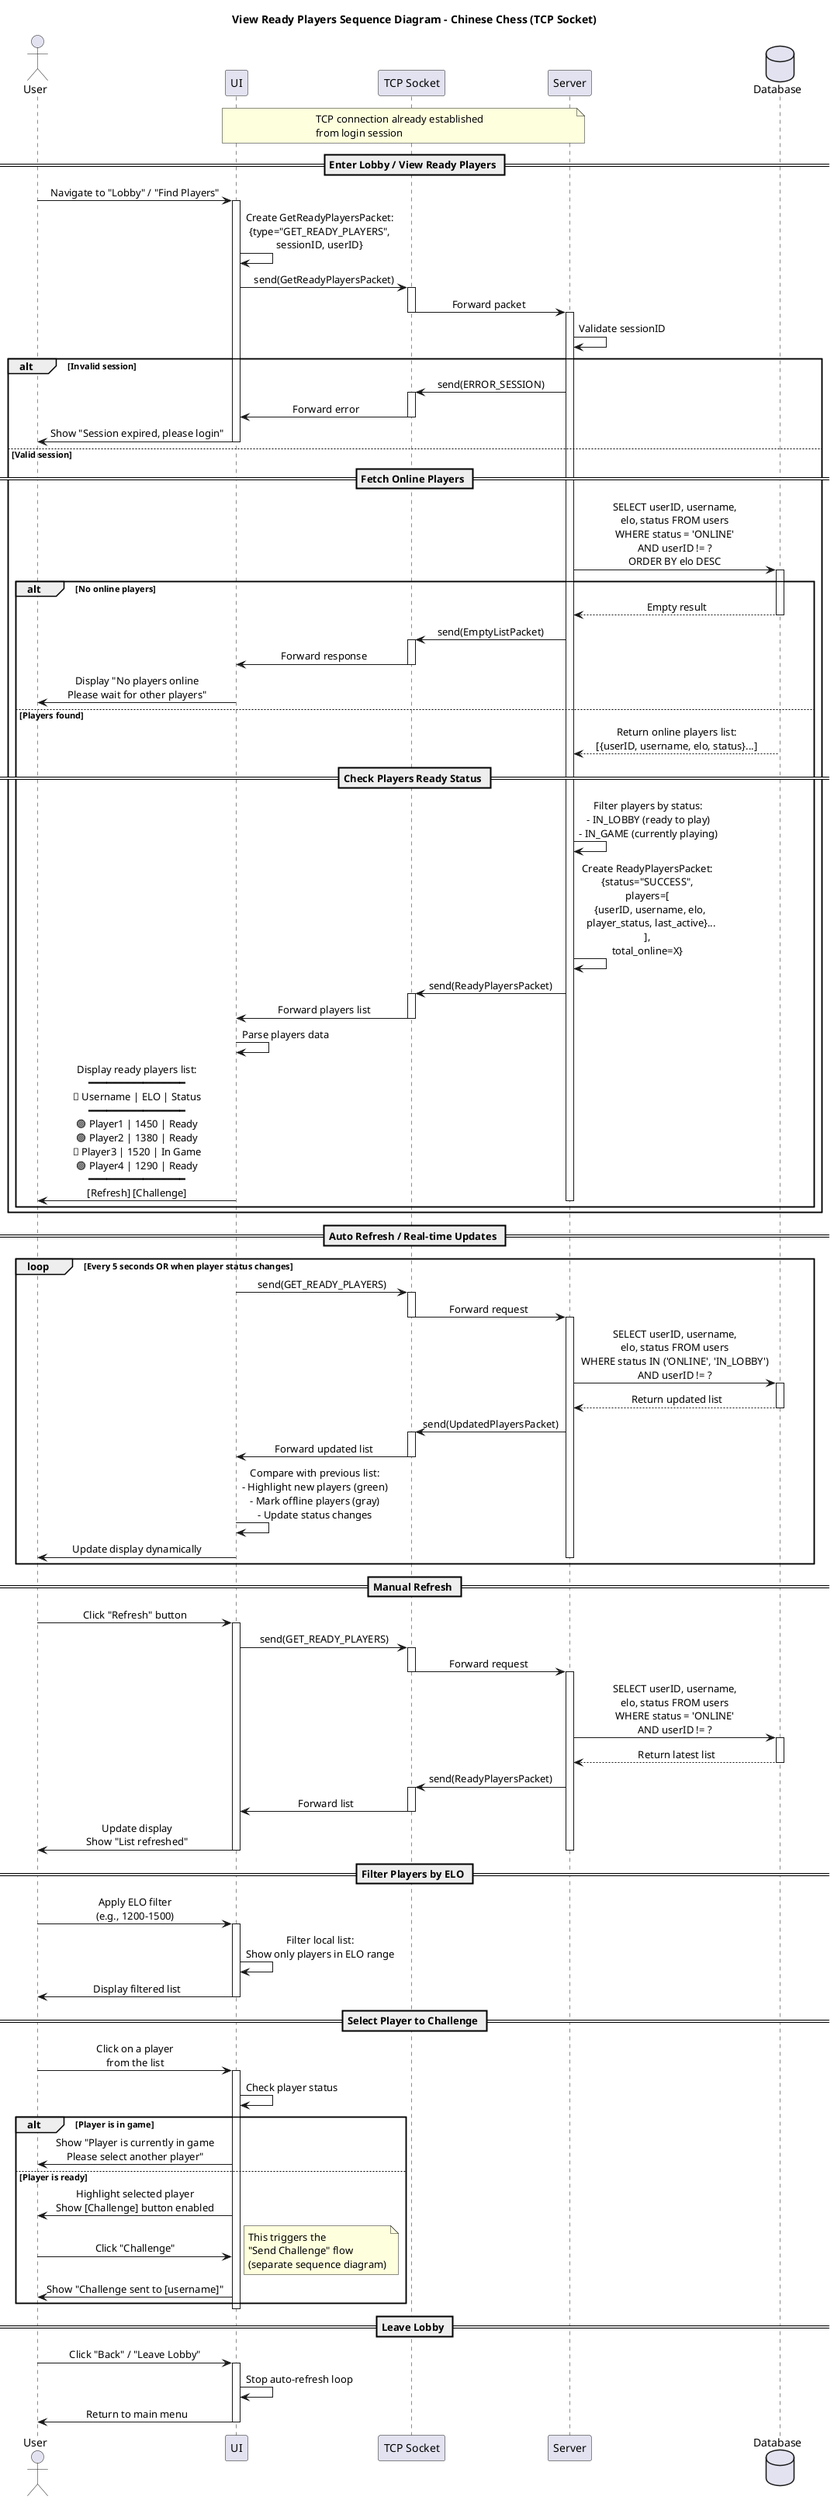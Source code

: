 @startuml
title View Ready Players Sequence Diagram - Chinese Chess (TCP Socket)

skinparam sequenceMessageAlign center
skinparam responseMessageBelowArrow true

actor User
participant "UI" as UI
participant "TCP Socket" as Socket
participant "Server" as Server
database "Database" as DB

note over UI, Server
  TCP connection already established
  from login session
end note

== Enter Lobby / View Ready Players ==
User -> UI: Navigate to "Lobby" / "Find Players"
activate UI

UI -> UI: Create GetReadyPlayersPacket:\n{type="GET_READY_PLAYERS",\nsessionID, userID}

UI -> Socket: send(GetReadyPlayersPacket)
activate Socket
Socket -> Server: Forward packet
deactivate Socket
activate Server

Server -> Server: Validate sessionID

alt Invalid session
    Server -> Socket: send(ERROR_SESSION)
    activate Socket
    Socket -> UI: Forward error
    deactivate Socket
    UI -> User: Show "Session expired, please login"
    deactivate UI
    
else Valid session
    == Fetch Online Players ==
    Server -> DB: SELECT userID, username,\nelo, status FROM users\nWHERE status = 'ONLINE'\nAND userID != ?\nORDER BY elo DESC
    activate DB
    
    alt No online players
        DB --> Server: Empty result
        deactivate DB
        
        Server -> Socket: send(EmptyListPacket)
        activate Socket
        Socket -> UI: Forward response
        deactivate Socket
        
        UI -> User: Display "No players online\nPlease wait for other players"
        deactivate UI
        
    else Players found
        DB --> Server: Return online players list:\n[{userID, username, elo, status}...]
        deactivate DB
        
        == Check Players Ready Status ==
        Server -> Server: Filter players by status:\n- IN_LOBBY (ready to play)\n- IN_GAME (currently playing)
        
        Server -> Server: Create ReadyPlayersPacket:\n{status="SUCCESS",\nplayers=[\n  {userID, username, elo,\n   player_status, last_active}...\n],\ntotal_online=X}
        
        Server -> Socket: send(ReadyPlayersPacket)
        activate Socket
        Socket -> UI: Forward players list
        deactivate Socket
        
        UI -> UI: Parse players data
        
        UI -> User: Display ready players list:\n━━━━━━━━━━━━━━━━\n👤 Username | ELO | Status\n━━━━━━━━━━━━━━━━\n🟢 Player1 | 1450 | Ready\n🟢 Player2 | 1380 | Ready\n🔴 Player3 | 1520 | In Game\n🟢 Player4 | 1290 | Ready\n━━━━━━━━━━━━━━━━\n[Refresh] [Challenge]
        deactivate UI
        deactivate Server
    end
end

== Auto Refresh / Real-time Updates ==
loop Every 5 seconds OR when player status changes
    UI -> Socket: send(GET_READY_PLAYERS)
    activate Socket
    Socket -> Server: Forward request
    deactivate Socket
    activate Server
    
    Server -> DB: SELECT userID, username,\nelo, status FROM users\nWHERE status IN ('ONLINE', 'IN_LOBBY')\nAND userID != ?
    activate DB
    DB --> Server: Return updated list
    deactivate DB
    
    Server -> Socket: send(UpdatedPlayersPacket)
    activate Socket
    Socket -> UI: Forward updated list
    deactivate Socket
    
    UI -> UI: Compare with previous list:\n- Highlight new players (green)\n- Mark offline players (gray)\n- Update status changes
    
    UI -> User: Update display dynamically
    deactivate Server
end

== Manual Refresh ==
User -> UI: Click "Refresh" button
activate UI

UI -> Socket: send(GET_READY_PLAYERS)
activate Socket
Socket -> Server: Forward request
deactivate Socket
activate Server

Server -> DB: SELECT userID, username,\nelo, status FROM users\nWHERE status = 'ONLINE'\nAND userID != ?
activate DB
DB --> Server: Return latest list
deactivate DB

Server -> Socket: send(ReadyPlayersPacket)
activate Socket
Socket -> UI: Forward list
deactivate Socket

UI -> User: Update display\nShow "List refreshed"
deactivate UI
deactivate Server

== Filter Players by ELO ==
User -> UI: Apply ELO filter\n(e.g., 1200-1500)
activate UI

UI -> UI: Filter local list:\nShow only players in ELO range

UI -> User: Display filtered list
deactivate UI

== Select Player to Challenge ==
User -> UI: Click on a player\nfrom the list
activate UI

UI -> UI: Check player status

alt Player is in game
    UI -> User: Show "Player is currently in game\nPlease select another player"
    
else Player is ready
    UI -> User: Highlight selected player\nShow [Challenge] button enabled
    
    User -> UI: Click "Challenge"
    
    note right
      This triggers the
      "Send Challenge" flow
      (separate sequence diagram)
    end note
    
    UI -> User: Show "Challenge sent to [username]"
end

deactivate UI

== Leave Lobby ==
User -> UI: Click "Back" / "Leave Lobby"
activate UI

UI -> UI: Stop auto-refresh loop

UI -> User: Return to main menu
deactivate UI

@enduml